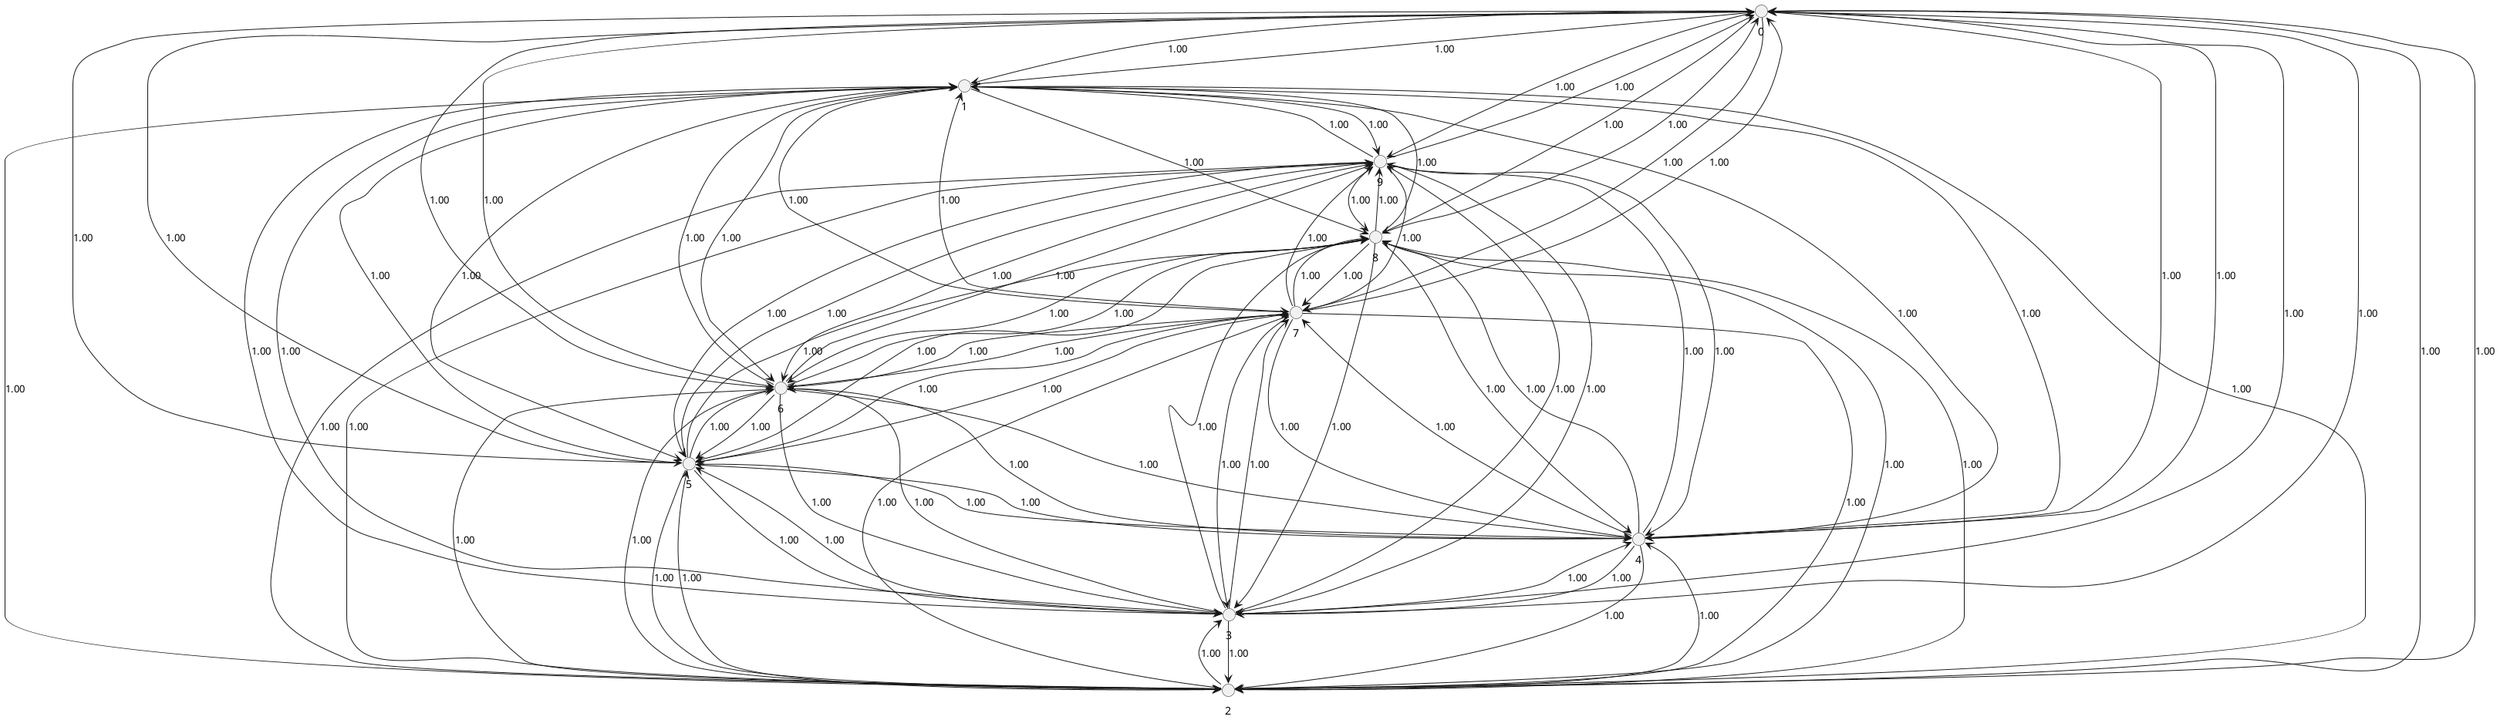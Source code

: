 @startuml
circle 0
circle 1
circle 2
circle 3
circle 4
circle 5
circle 6
circle 7
circle 8
circle 9
0 --> 1 : 1.00
0 --> 2 : 1.00
0 --> 3 : 1.00
0 --> 4 : 1.00
0 --> 5 : 1.00
0 --> 6 : 1.00
0 --> 7 : 1.00
0 --> 8 : 1.00
0 --> 9 : 1.00
1 --> 0 : 1.00
1 --> 2 : 1.00
1 --> 3 : 1.00
1 --> 4 : 1.00
1 --> 5 : 1.00
1 --> 6 : 1.00
1 --> 7 : 1.00
1 --> 8 : 1.00
1 --> 9 : 1.00
2 --> 0 : 1.00
2 --> 1 : 1.00
2 --> 3 : 1.00
2 --> 4 : 1.00
2 --> 5 : 1.00
2 --> 6 : 1.00
2 --> 7 : 1.00
2 --> 8 : 1.00
2 --> 9 : 1.00
3 --> 0 : 1.00
3 --> 1 : 1.00
3 --> 2 : 1.00
3 --> 4 : 1.00
3 --> 5 : 1.00
3 --> 6 : 1.00
3 --> 7 : 1.00
3 --> 8 : 1.00
3 --> 9 : 1.00
4 --> 0 : 1.00
4 --> 1 : 1.00
4 --> 2 : 1.00
4 --> 3 : 1.00
4 --> 5 : 1.00
4 --> 6 : 1.00
4 --> 7 : 1.00
4 --> 8 : 1.00
4 --> 9 : 1.00
5 --> 0 : 1.00
5 --> 1 : 1.00
5 --> 2 : 1.00
5 --> 3 : 1.00
5 --> 4 : 1.00
5 --> 6 : 1.00
5 --> 7 : 1.00
5 --> 8 : 1.00
5 --> 9 : 1.00
6 --> 0 : 1.00
6 --> 1 : 1.00
6 --> 2 : 1.00
6 --> 3 : 1.00
6 --> 4 : 1.00
6 --> 5 : 1.00
6 --> 7 : 1.00
6 --> 8 : 1.00
6 --> 9 : 1.00
7 --> 0 : 1.00
7 --> 1 : 1.00
7 --> 2 : 1.00
7 --> 3 : 1.00
7 --> 4 : 1.00
7 --> 5 : 1.00
7 --> 6 : 1.00
7 --> 8 : 1.00
7 --> 9 : 1.00
8 --> 0 : 1.00
8 --> 1 : 1.00
8 --> 2 : 1.00
8 --> 3 : 1.00
8 --> 4 : 1.00
8 --> 5 : 1.00
8 --> 6 : 1.00
8 --> 7 : 1.00
8 --> 9 : 1.00
9 --> 0 : 1.00
9 --> 1 : 1.00
9 --> 2 : 1.00
9 --> 3 : 1.00
9 --> 4 : 1.00
9 --> 5 : 1.00
9 --> 6 : 1.00
9 --> 7 : 1.00
9 --> 8 : 1.00
@enduml
